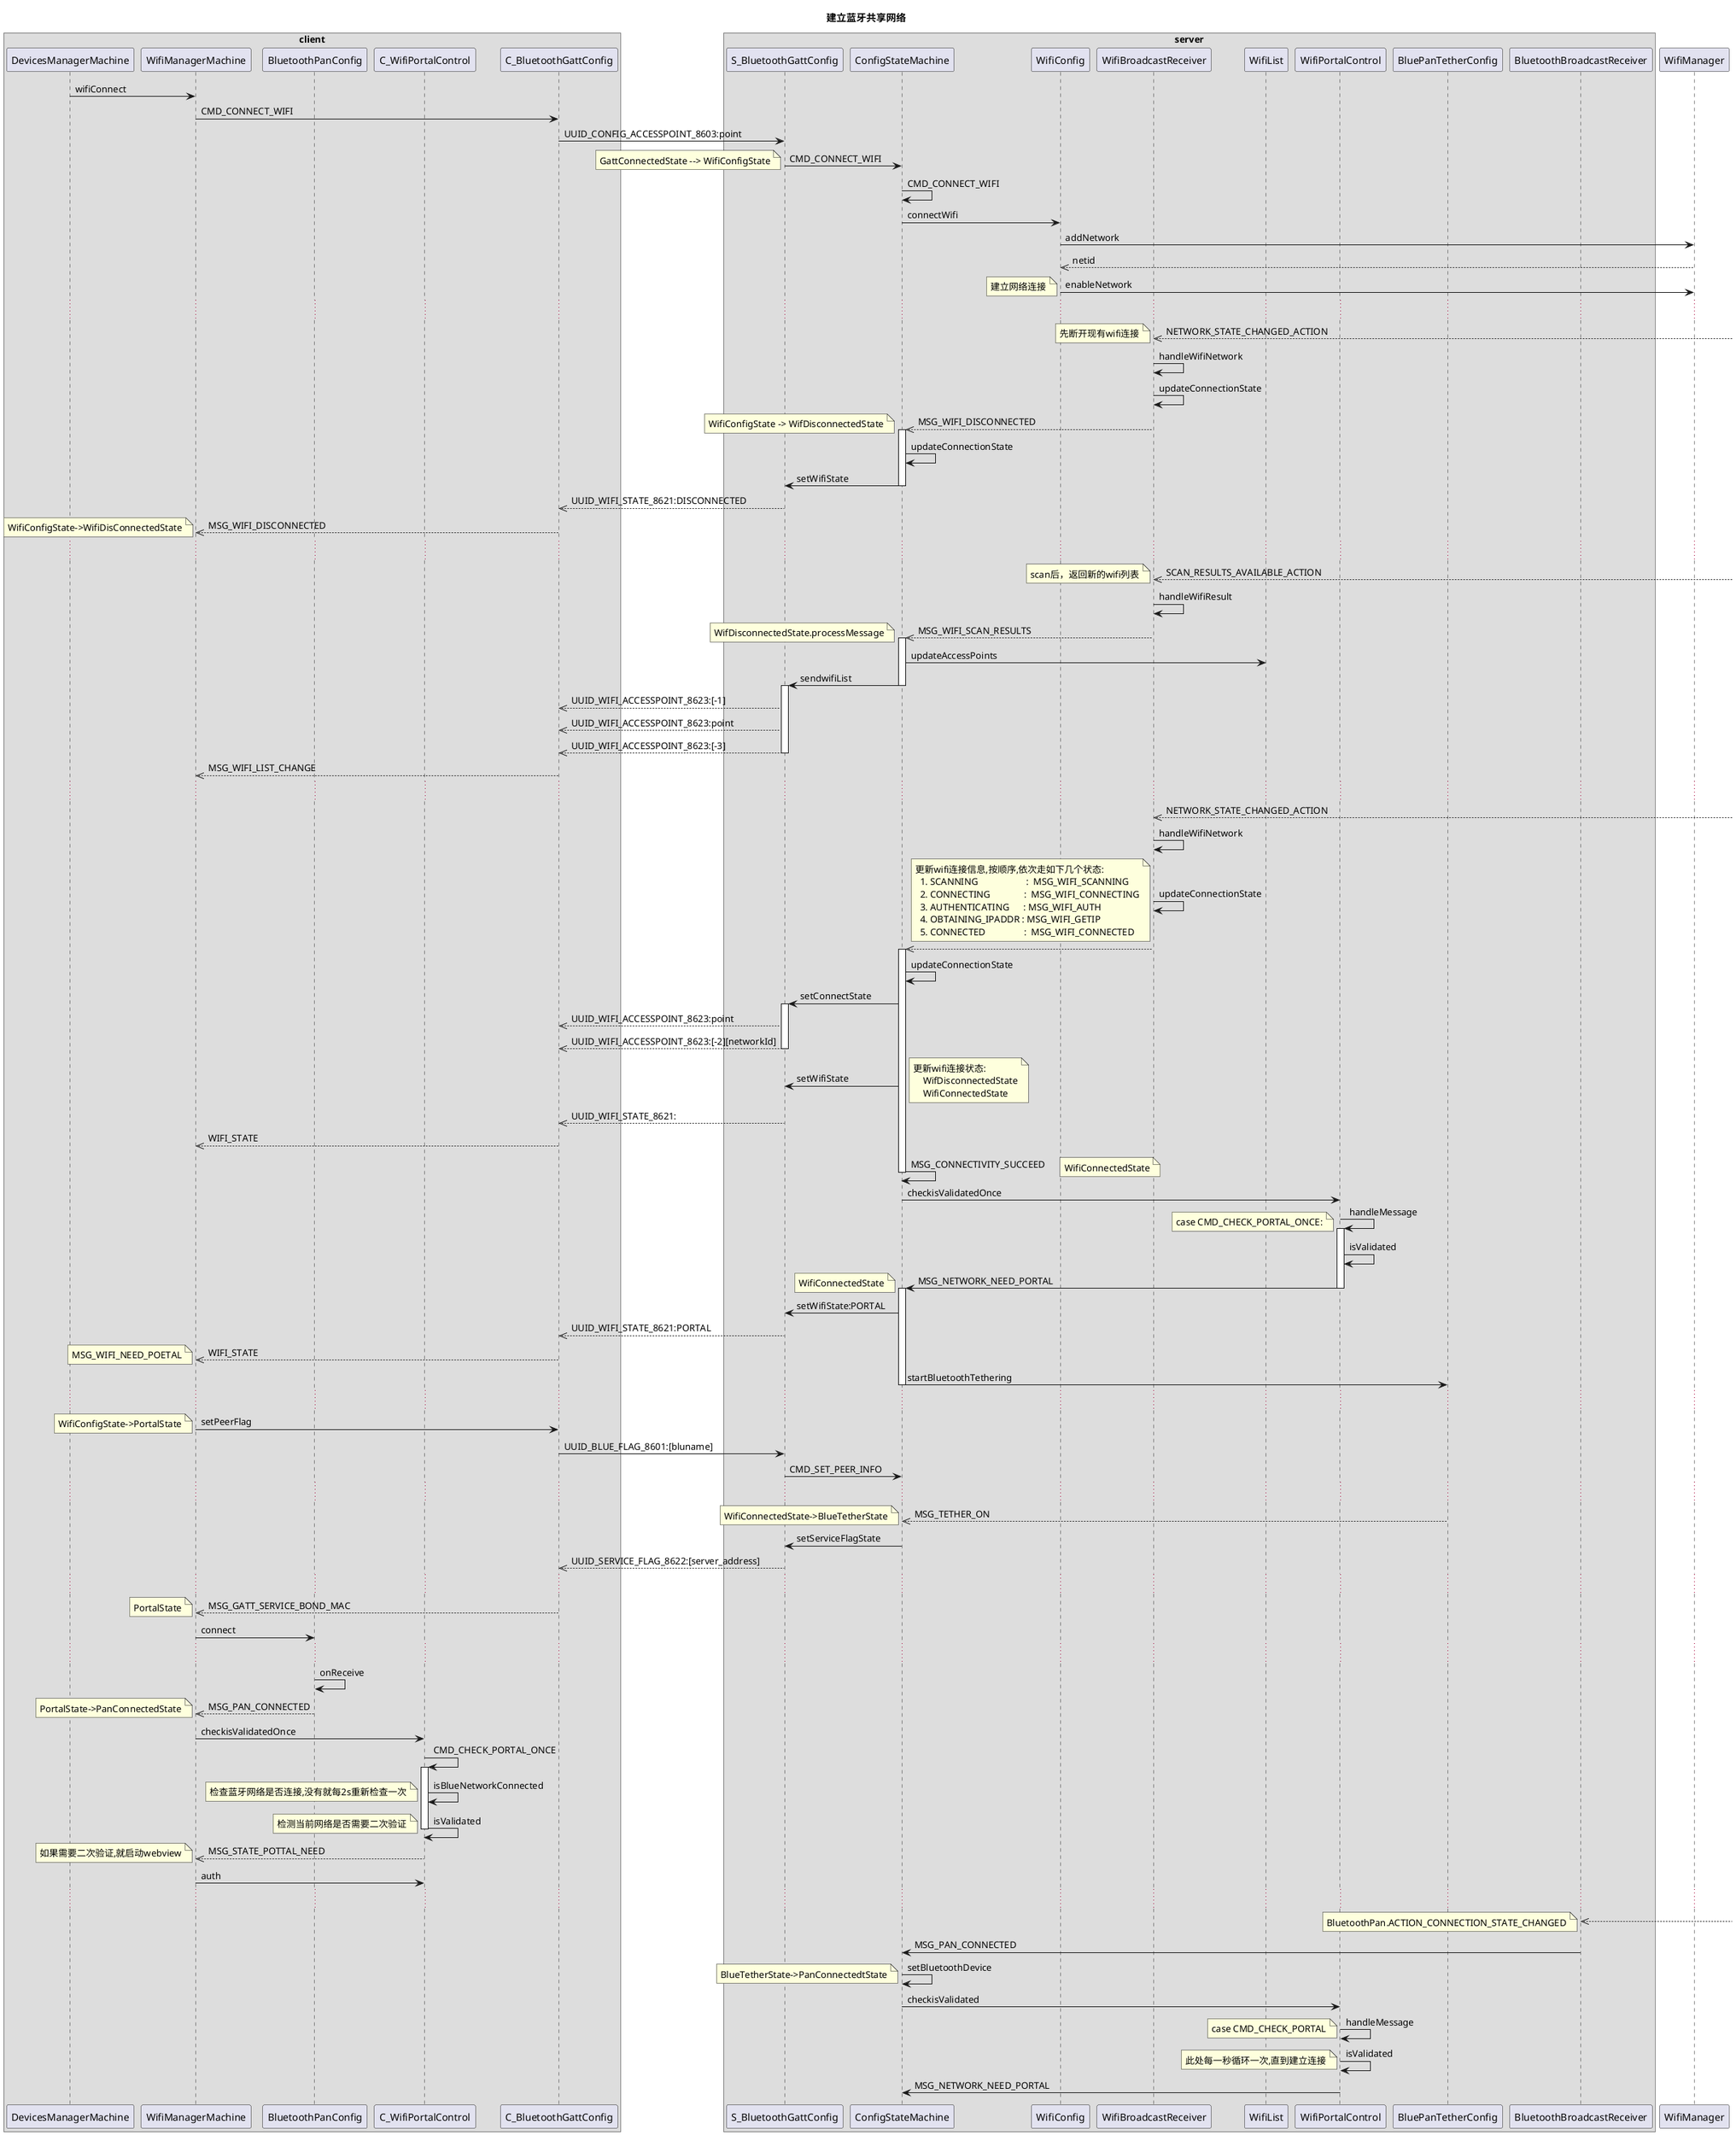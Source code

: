@startuml

title 建立蓝牙共享网络


box "client"
participant DevicesManagerMachine
participant WifiManagerMachine
participant BluetoothPanConfig
participant C_WifiPortalControl
participant C_BluetoothGattConfig
end box

box "server"
participant S_BluetoothGattConfig
participant ConfigStateMachine
participant WifiConfig
participant WifiBroadcastReceiver
participant WifiList
participant WifiPortalControl
participant BluePanTetherConfig
participant BluetoothBroadcastReceiver
end box


DevicesManagerMachine -> WifiManagerMachine: wifiConnect
WifiManagerMachine -> C_BluetoothGattConfig: CMD_CONNECT_WIFI
C_BluetoothGattConfig -> S_BluetoothGattConfig: UUID_CONFIG_ACCESSPOINT_8603:point

S_BluetoothGattConfig -> ConfigStateMachine: CMD_CONNECT_WIFI
note left: GattConnectedState --> WifiConfigState
ConfigStateMachine->ConfigStateMachine: CMD_CONNECT_WIFI
ConfigStateMachine->WifiConfig:connectWifi
WifiConfig->WifiManager: addNetwork
WifiManager-->>WifiConfig:netid
WifiConfig->WifiManager: enableNetwork
note left:建立网络连接


...
WifiBroadcastReceiver <<--]: NETWORK_STATE_CHANGED_ACTION
note left:先断开现有wifi连接
WifiBroadcastReceiver->WifiBroadcastReceiver: handleWifiNetwork
WifiBroadcastReceiver->WifiBroadcastReceiver: updateConnectionState
WifiBroadcastReceiver-->>ConfigStateMachine: MSG_WIFI_DISCONNECTED
note left:  WifiConfigState -> WifDisconnectedState
activate ConfigStateMachine
ConfigStateMachine->ConfigStateMachine:updateConnectionState
ConfigStateMachine-> S_BluetoothGattConfig:setWifiState
deactivate ConfigStateMachine
S_BluetoothGattConfig -->> C_BluetoothGattConfig: UUID_WIFI_STATE_8621:DISCONNECTED
C_BluetoothGattConfig-->>WifiManagerMachine:MSG_WIFI_DISCONNECTED
note left: WifiConfigState->WifiDisConnectedState


...
WifiBroadcastReceiver <<--]: SCAN_RESULTS_AVAILABLE_ACTION
note left:scan后，返回新的wifi列表
WifiBroadcastReceiver->WifiBroadcastReceiver: handleWifiResult
WifiBroadcastReceiver-->>ConfigStateMachine:MSG_WIFI_SCAN_RESULTS
note left:  WifDisconnectedState.processMessage
activate ConfigStateMachine
ConfigStateMachine->WifiList: updateAccessPoints
ConfigStateMachine->S_BluetoothGattConfig: sendwifiList
deactivate ConfigStateMachine
activate S_BluetoothGattConfig
S_BluetoothGattConfig -->> C_BluetoothGattConfig: UUID_WIFI_ACCESSPOINT_8623:[-1]
S_BluetoothGattConfig -->> C_BluetoothGattConfig: UUID_WIFI_ACCESSPOINT_8623:point
S_BluetoothGattConfig -->> C_BluetoothGattConfig: UUID_WIFI_ACCESSPOINT_8623:[-3]
deactivate S_BluetoothGattConfig
C_BluetoothGattConfig-->>WifiManagerMachine:MSG_WIFI_LIST_CHANGE



...
WifiBroadcastReceiver <<--]: NETWORK_STATE_CHANGED_ACTION
WifiBroadcastReceiver->WifiBroadcastReceiver: handleWifiNetwork
WifiBroadcastReceiver->WifiBroadcastReceiver: updateConnectionState
note left
更新wifi连接信息,按顺序,依次走如下几个状态:
  1. SCANNING                    :  MSG_WIFI_SCANNING
  2. CONNECTING              :  MSG_WIFI_CONNECTING
  3. AUTHENTICATING      : MSG_WIFI_AUTH
  4. OBTAINING_IPADDR : MSG_WIFI_GETIP　
  5. CONNECTED                :  MSG_WIFI_CONNECTED
end note
WifiBroadcastReceiver-->>ConfigStateMachine:

activate ConfigStateMachine
ConfigStateMachine->ConfigStateMachine:updateConnectionState
ConfigStateMachine->S_BluetoothGattConfig:setConnectState
activate S_BluetoothGattConfig
S_BluetoothGattConfig -->> C_BluetoothGattConfig: UUID_WIFI_ACCESSPOINT_8623:point
S_BluetoothGattConfig -->> C_BluetoothGattConfig: UUID_WIFI_ACCESSPOINT_8623:[-2][networkId]
deactivate S_BluetoothGattConfig
ConfigStateMachine-> S_BluetoothGattConfig:setWifiState
note right
更新wifi连接状态:
    WifDisconnectedState
    WifiConnectedState
end note
S_BluetoothGattConfig -->> C_BluetoothGattConfig: UUID_WIFI_STATE_8621:
C_BluetoothGattConfig-->>WifiManagerMachine:WIFI_STATE

ConfigStateMachine -> ConfigStateMachine:MSG_CONNECTIVITY_SUCCEED
note right: WifiConnectedState
deactivate ConfigStateMachine
ConfigStateMachine->WifiPortalControl: checkisValidatedOnce
WifiPortalControl->WifiPortalControl:handleMessage
note left: case CMD_CHECK_PORTAL_ONCE:
activate WifiPortalControl
WifiPortalControl->WifiPortalControl:isValidated
WifiPortalControl->ConfigStateMachine:MSG_NETWORK_NEED_PORTAL
note left:WifiConnectedState
deactivate WifiPortalControl

activate ConfigStateMachine
ConfigStateMachine->S_BluetoothGattConfig:setWifiState:PORTAL
S_BluetoothGattConfig -->> C_BluetoothGattConfig: UUID_WIFI_STATE_8621:PORTAL
C_BluetoothGattConfig-->>WifiManagerMachine:WIFI_STATE
note left:MSG_WIFI_NEED_POETAL
ConfigStateMachine->BluePanTetherConfig:startBluetoothTethering
deactivate ConfigStateMachine
...
WifiManagerMachine->C_BluetoothGattConfig:setPeerFlag
note left: WifiConfigState->PortalState
C_BluetoothGattConfig->S_BluetoothGattConfig: UUID_BLUE_FLAG_8601:[bluname]
S_BluetoothGattConfig->ConfigStateMachine:CMD_SET_PEER_INFO
...
BluePanTetherConfig-->>ConfigStateMachine:MSG_TETHER_ON
note left:WifiConnectedState->BlueTetherState
ConfigStateMachine->S_BluetoothGattConfig:setServiceFlagState
S_BluetoothGattConfig -->> C_BluetoothGattConfig: UUID_SERVICE_FLAG_8622:[server_address]
...
C_BluetoothGattConfig-->>WifiManagerMachine:MSG_GATT_SERVICE_BOND_MAC
note left:PortalState
WifiManagerMachine->BluetoothPanConfig:connect


...
BluetoothPanConfig->BluetoothPanConfig:onReceive
BluetoothPanConfig -->> WifiManagerMachine: MSG_PAN_CONNECTED
note left:PortalState->PanConnectedState
WifiManagerMachine->C_WifiPortalControl:checkisValidatedOnce
C_WifiPortalControl->C_WifiPortalControl:CMD_CHECK_PORTAL_ONCE
activate C_WifiPortalControl
C_WifiPortalControl->C_WifiPortalControl:isBlueNetworkConnected
note left: 检查蓝牙网络是否连接,没有就每2s重新检查一次
C_WifiPortalControl->C_WifiPortalControl:isValidated
note left: 检测当前网络是否需要二次验证
deactivate C_WifiPortalControl
C_WifiPortalControl-->>WifiManagerMachine: MSG_STATE_POTTAL_NEED
note left: 如果需要二次验证,就启动webview
WifiManagerMachine->C_WifiPortalControl:auth

...
BluetoothBroadcastReceiver<<--]:
note left:BluetoothPan.ACTION_CONNECTION_STATE_CHANGED
BluetoothBroadcastReceiver->ConfigStateMachine:MSG_PAN_CONNECTED
ConfigStateMachine->ConfigStateMachine:setBluetoothDevice
note left:BlueTetherState->PanConnectedtState
ConfigStateMachine->WifiPortalControl:checkisValidated
WifiPortalControl->WifiPortalControl:handleMessage
note left: case CMD_CHECK_PORTAL
WifiPortalControl->WifiPortalControl:isValidated
note left: 此处每一秒循环一次,直到建立连接
WifiPortalControl->ConfigStateMachine:MSG_NETWORK_NEED_PORTAL

@enduml